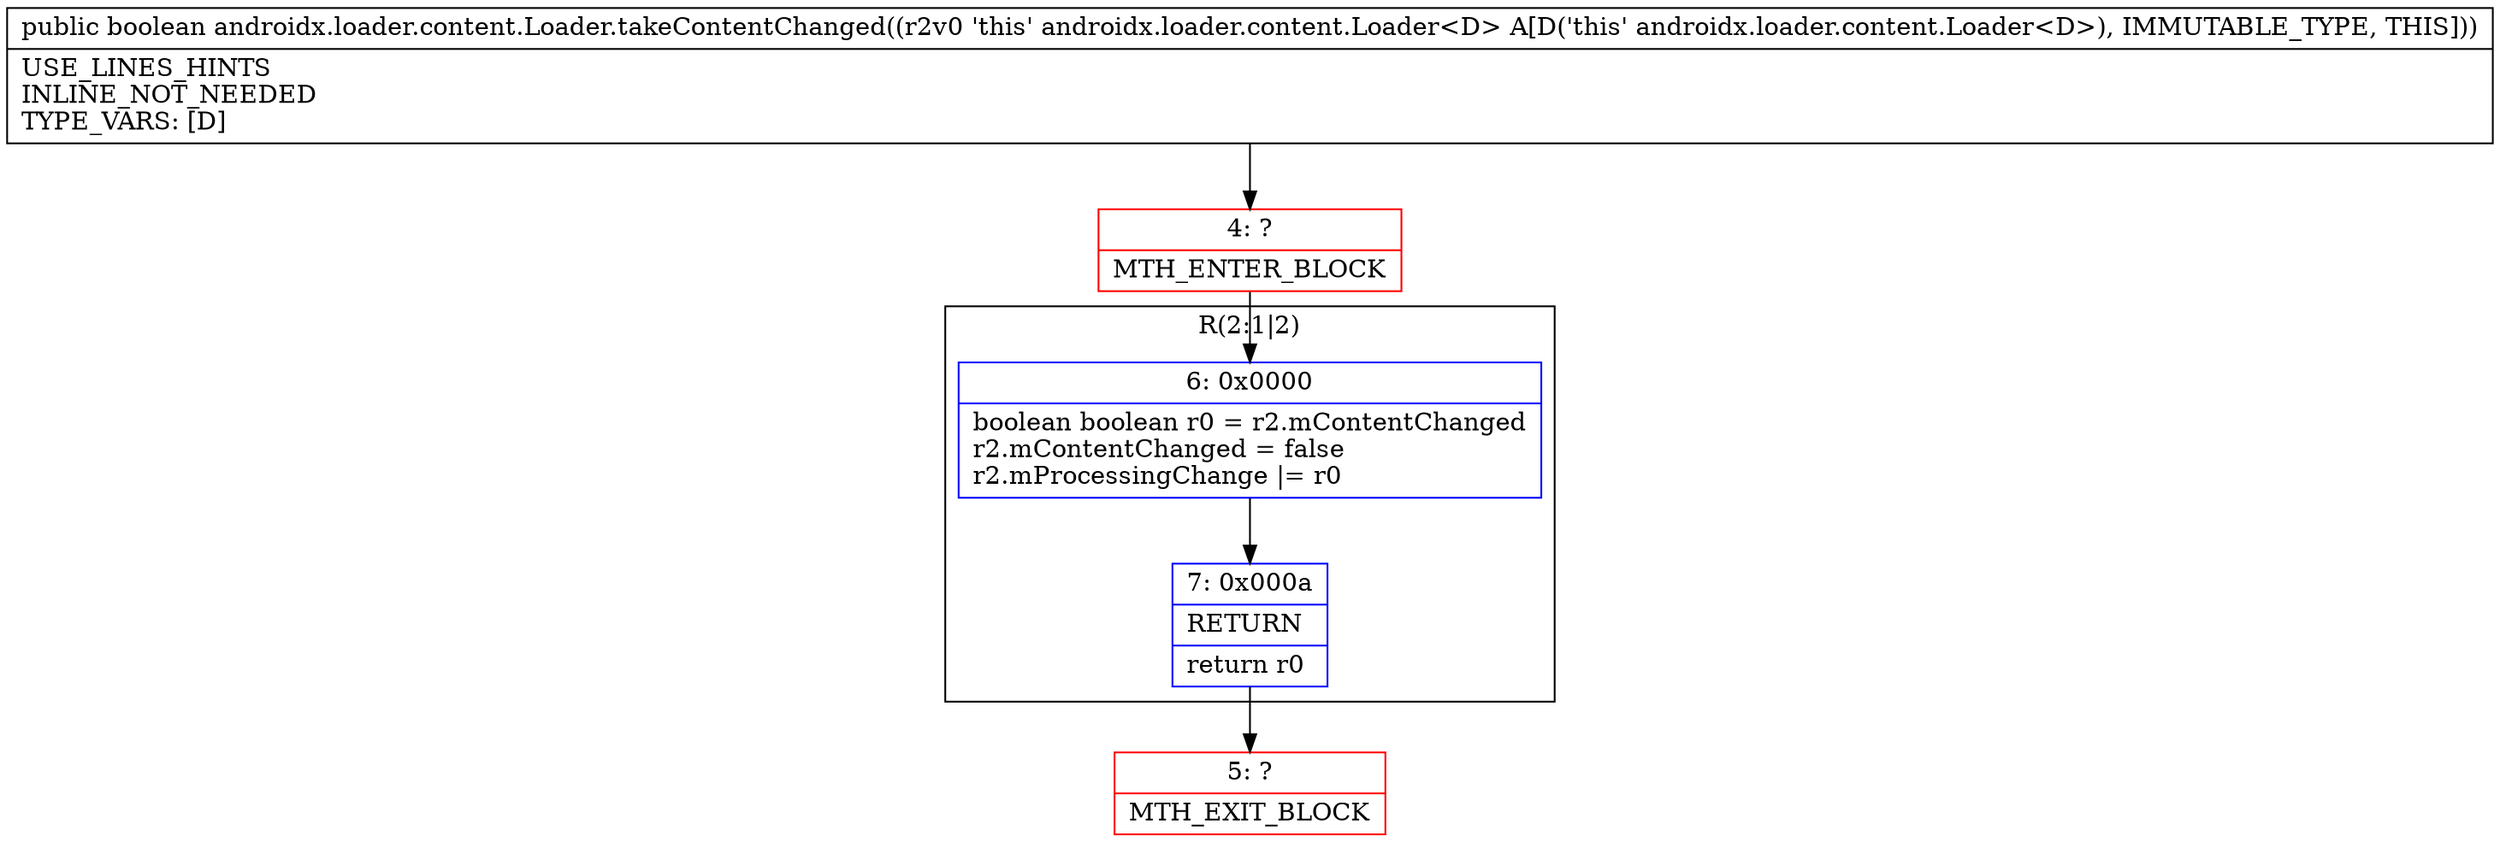 digraph "CFG forandroidx.loader.content.Loader.takeContentChanged()Z" {
subgraph cluster_Region_215956606 {
label = "R(2:1|2)";
node [shape=record,color=blue];
Node_6 [shape=record,label="{6\:\ 0x0000|boolean boolean r0 = r2.mContentChanged\lr2.mContentChanged = false\lr2.mProcessingChange \|= r0\l}"];
Node_7 [shape=record,label="{7\:\ 0x000a|RETURN\l|return r0\l}"];
}
Node_4 [shape=record,color=red,label="{4\:\ ?|MTH_ENTER_BLOCK\l}"];
Node_5 [shape=record,color=red,label="{5\:\ ?|MTH_EXIT_BLOCK\l}"];
MethodNode[shape=record,label="{public boolean androidx.loader.content.Loader.takeContentChanged((r2v0 'this' androidx.loader.content.Loader\<D\> A[D('this' androidx.loader.content.Loader\<D\>), IMMUTABLE_TYPE, THIS]))  | USE_LINES_HINTS\lINLINE_NOT_NEEDED\lTYPE_VARS: [D]\l}"];
MethodNode -> Node_4;Node_6 -> Node_7;
Node_7 -> Node_5;
Node_4 -> Node_6;
}

